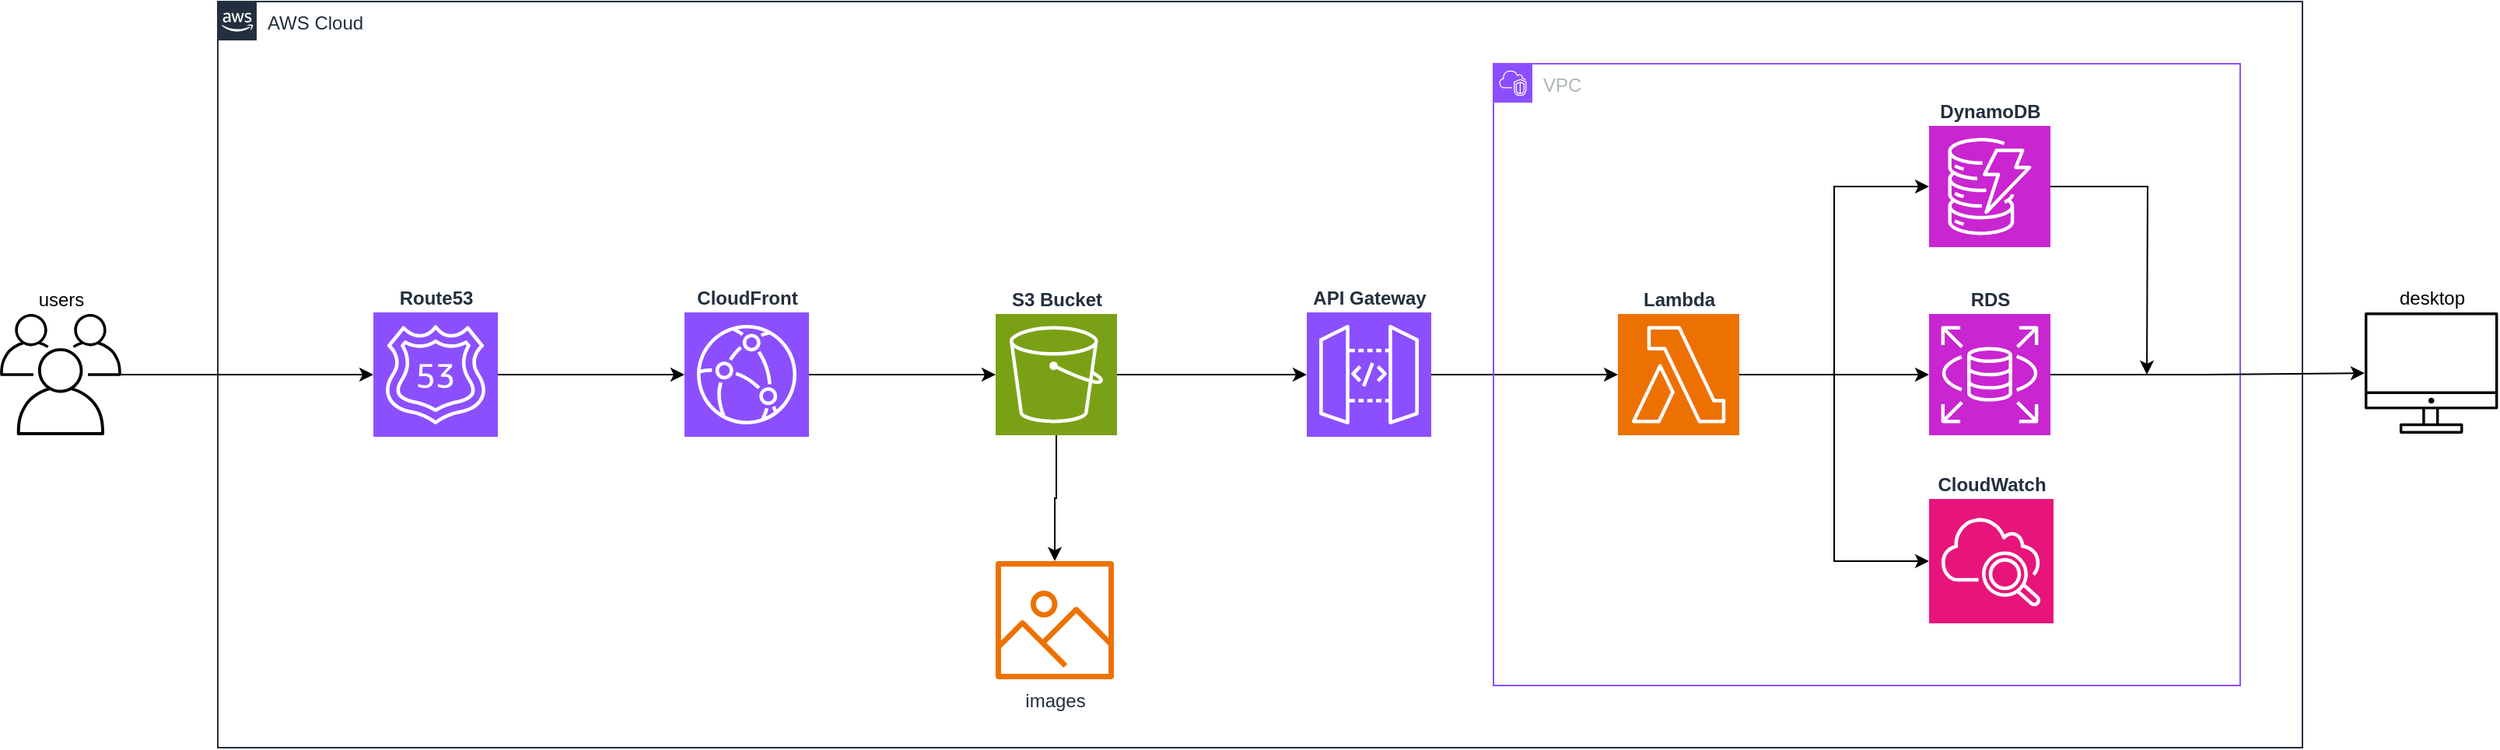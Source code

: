 <mxfile version="24.7.7">
  <diagram name="페이지-1" id="XfwaUmjW96GWK7kdkyID">
    <mxGraphModel dx="1193" dy="756" grid="1" gridSize="10" guides="1" tooltips="1" connect="1" arrows="1" fold="1" page="1" pageScale="1" pageWidth="827" pageHeight="1169" math="0" shadow="0">
      <root>
        <mxCell id="0" />
        <mxCell id="1" parent="0" />
        <mxCell id="xdMxrkSHNArbiC5SqSfr-36" value="AWS Cloud" style="points=[[0,0],[0.25,0],[0.5,0],[0.75,0],[1,0],[1,0.25],[1,0.5],[1,0.75],[1,1],[0.75,1],[0.5,1],[0.25,1],[0,1],[0,0.75],[0,0.5],[0,0.25]];outlineConnect=0;gradientColor=none;html=1;whiteSpace=wrap;fontSize=12;fontStyle=0;container=0;pointerEvents=0;collapsible=0;recursiveResize=0;shape=mxgraph.aws4.group;grIcon=mxgraph.aws4.group_aws_cloud_alt;strokeColor=#232F3E;fillColor=none;verticalAlign=top;align=left;spacingLeft=30;fontColor=#232F3E;dashed=0;" parent="1" vertex="1">
          <mxGeometry x="420" y="160" width="1340" height="480" as="geometry" />
        </mxCell>
        <mxCell id="sQOwnQionJlaqolMiqvO-9" style="edgeStyle=orthogonalEdgeStyle;rounded=0;orthogonalLoop=1;jettySize=auto;html=1;" parent="1" source="xdMxrkSHNArbiC5SqSfr-8" target="xdMxrkSHNArbiC5SqSfr-7" edge="1">
          <mxGeometry relative="1" as="geometry" />
        </mxCell>
        <mxCell id="sQOwnQionJlaqolMiqvO-10" style="edgeStyle=orthogonalEdgeStyle;rounded=0;orthogonalLoop=1;jettySize=auto;html=1;" parent="1" source="xdMxrkSHNArbiC5SqSfr-7" target="xdMxrkSHNArbiC5SqSfr-30" edge="1">
          <mxGeometry relative="1" as="geometry" />
        </mxCell>
        <mxCell id="sQOwnQionJlaqolMiqvO-14" style="edgeStyle=orthogonalEdgeStyle;rounded=0;orthogonalLoop=1;jettySize=auto;html=1;" parent="1" source="xdMxrkSHNArbiC5SqSfr-30" target="xdMxrkSHNArbiC5SqSfr-11" edge="1">
          <mxGeometry relative="1" as="geometry" />
        </mxCell>
        <mxCell id="xdMxrkSHNArbiC5SqSfr-11" value="images" style="sketch=0;outlineConnect=0;fontColor=#232F3E;gradientColor=none;fillColor=#ED7100;strokeColor=none;dashed=0;verticalLabelPosition=bottom;verticalAlign=top;align=center;html=1;fontSize=12;fontStyle=0;aspect=fixed;pointerEvents=1;shape=mxgraph.aws4.container_registry_image;labelPosition=center;" parent="1" vertex="1">
          <mxGeometry x="920" y="520" width="76" height="76" as="geometry" />
        </mxCell>
        <mxCell id="sQOwnQionJlaqolMiqvO-11" style="edgeStyle=orthogonalEdgeStyle;rounded=0;orthogonalLoop=1;jettySize=auto;html=1;entryX=0;entryY=0.5;entryDx=0;entryDy=0;entryPerimeter=0;" parent="1" source="xdMxrkSHNArbiC5SqSfr-30" target="xdMxrkSHNArbiC5SqSfr-6" edge="1">
          <mxGeometry relative="1" as="geometry" />
        </mxCell>
        <mxCell id="xdMxrkSHNArbiC5SqSfr-6" value="API Gateway" style="sketch=0;points=[[0,0,0],[0.25,0,0],[0.5,0,0],[0.75,0,0],[1,0,0],[0,1,0],[0.25,1,0],[0.5,1,0],[0.75,1,0],[1,1,0],[0,0.25,0],[0,0.5,0],[0,0.75,0],[1,0.25,0],[1,0.5,0],[1,0.75,0]];outlineConnect=0;fontColor=#232F3E;fillColor=#8C4FFF;strokeColor=#ffffff;dashed=0;verticalLabelPosition=top;verticalAlign=bottom;align=center;html=1;fontSize=12;fontStyle=1;aspect=fixed;shape=mxgraph.aws4.resourceIcon;resIcon=mxgraph.aws4.api_gateway;labelPosition=center;" parent="1" vertex="1">
          <mxGeometry x="1120" y="360" width="80" height="80" as="geometry" />
        </mxCell>
        <mxCell id="xdMxrkSHNArbiC5SqSfr-30" value="S3 Bucket" style="sketch=0;points=[[0,0,0],[0.25,0,0],[0.5,0,0],[0.75,0,0],[1,0,0],[0,1,0],[0.25,1,0],[0.5,1,0],[0.75,1,0],[1,1,0],[0,0.25,0],[0,0.5,0],[0,0.75,0],[1,0.25,0],[1,0.5,0],[1,0.75,0]];outlineConnect=0;fontColor=#232F3E;fillColor=#7AA116;strokeColor=#ffffff;dashed=0;verticalLabelPosition=top;verticalAlign=bottom;align=center;html=1;fontSize=12;fontStyle=1;aspect=fixed;shape=mxgraph.aws4.resourceIcon;resIcon=mxgraph.aws4.s3;labelPosition=center;" parent="1" vertex="1">
          <mxGeometry x="920" y="361" width="78" height="78" as="geometry" />
        </mxCell>
        <mxCell id="xdMxrkSHNArbiC5SqSfr-7" value="CloudFront" style="sketch=0;points=[[0,0,0],[0.25,0,0],[0.5,0,0],[0.75,0,0],[1,0,0],[0,1,0],[0.25,1,0],[0.5,1,0],[0.75,1,0],[1,1,0],[0,0.25,0],[0,0.5,0],[0,0.75,0],[1,0.25,0],[1,0.5,0],[1,0.75,0]];outlineConnect=0;fontColor=#232F3E;fillColor=#8C4FFF;strokeColor=#ffffff;dashed=0;verticalLabelPosition=top;verticalAlign=bottom;align=center;html=1;fontSize=12;fontStyle=1;aspect=fixed;shape=mxgraph.aws4.resourceIcon;resIcon=mxgraph.aws4.cloudfront;labelPosition=center;" parent="1" vertex="1">
          <mxGeometry x="720" y="360" width="80" height="80" as="geometry" />
        </mxCell>
        <mxCell id="xdMxrkSHNArbiC5SqSfr-8" value="Route53" style="sketch=0;points=[[0,0,0],[0.25,0,0],[0.5,0,0],[0.75,0,0],[1,0,0],[0,1,0],[0.25,1,0],[0.5,1,0],[0.75,1,0],[1,1,0],[0,0.25,0],[0,0.5,0],[0,0.75,0],[1,0.25,0],[1,0.5,0],[1,0.75,0]];outlineConnect=0;fontColor=#232F3E;fillColor=#8C4FFF;strokeColor=#ffffff;dashed=0;verticalLabelPosition=top;verticalAlign=bottom;align=center;html=1;fontSize=12;fontStyle=1;aspect=fixed;shape=mxgraph.aws4.resourceIcon;resIcon=mxgraph.aws4.route_53;labelPosition=center;" parent="1" vertex="1">
          <mxGeometry x="520" y="360" width="80" height="80" as="geometry" />
        </mxCell>
        <mxCell id="9rFwmQ0psPOrCt0c3SDo-2" style="edgeStyle=orthogonalEdgeStyle;rounded=0;orthogonalLoop=1;jettySize=auto;html=1;" edge="1" parent="1" source="qaN0fHDlbhbeR5WrX8cq-39" target="8OuZS5UTLwjdeKiVT8P8-3">
          <mxGeometry relative="1" as="geometry" />
        </mxCell>
        <mxCell id="qaN0fHDlbhbeR5WrX8cq-39" value="Lambda" style="sketch=0;points=[[0,0,0],[0.25,0,0],[0.5,0,0],[0.75,0,0],[1,0,0],[0,1,0],[0.25,1,0],[0.5,1,0],[0.75,1,0],[1,1,0],[0,0.25,0],[0,0.5,0],[0,0.75,0],[1,0.25,0],[1,0.5,0],[1,0.75,0]];outlineConnect=0;fontColor=#232F3E;fillColor=#ED7100;strokeColor=#ffffff;dashed=0;verticalLabelPosition=top;verticalAlign=bottom;align=center;html=1;fontSize=12;fontStyle=1;aspect=fixed;shape=mxgraph.aws4.resourceIcon;resIcon=mxgraph.aws4.lambda;labelPosition=center;" parent="1" vertex="1">
          <mxGeometry x="1320" y="361" width="78" height="78" as="geometry" />
        </mxCell>
        <mxCell id="sQOwnQionJlaqolMiqvO-34" value="desktop" style="sketch=0;outlineConnect=0;gradientColor=none;fontColor=#000000;strokeColor=none;fillColor=#000000;dashed=0;verticalLabelPosition=top;verticalAlign=bottom;align=center;html=1;fontSize=12;fontStyle=0;aspect=fixed;shape=mxgraph.aws4.illustration_desktop;pointerEvents=1;labelPosition=center;" parent="1" vertex="1">
          <mxGeometry x="1800" y="360" width="85.71" height="78" as="geometry" />
        </mxCell>
        <mxCell id="sQOwnQionJlaqolMiqvO-39" style="edgeStyle=orthogonalEdgeStyle;rounded=0;orthogonalLoop=1;jettySize=auto;html=1;" parent="1" source="sQOwnQionJlaqolMiqvO-35" target="xdMxrkSHNArbiC5SqSfr-8" edge="1">
          <mxGeometry relative="1" as="geometry" />
        </mxCell>
        <mxCell id="sQOwnQionJlaqolMiqvO-35" value="users" style="sketch=0;outlineConnect=0;gradientColor=none;fontColor=#000000;strokeColor=none;fillColor=#000000;dashed=0;verticalLabelPosition=top;verticalAlign=bottom;align=center;html=1;fontSize=12;fontStyle=0;aspect=fixed;shape=mxgraph.aws4.illustration_users;pointerEvents=1;labelPosition=center;" parent="1" vertex="1">
          <mxGeometry x="280" y="361" width="78" height="78" as="geometry" />
        </mxCell>
        <mxCell id="8OuZS5UTLwjdeKiVT8P8-1" style="edgeStyle=orthogonalEdgeStyle;rounded=0;orthogonalLoop=1;jettySize=auto;html=1;entryX=0;entryY=0.5;entryDx=0;entryDy=0;entryPerimeter=0;" parent="1" source="xdMxrkSHNArbiC5SqSfr-6" target="qaN0fHDlbhbeR5WrX8cq-39" edge="1">
          <mxGeometry relative="1" as="geometry" />
        </mxCell>
        <mxCell id="8OuZS5UTLwjdeKiVT8P8-2" value="VPC" style="points=[[0,0],[0.25,0],[0.5,0],[0.75,0],[1,0],[1,0.25],[1,0.5],[1,0.75],[1,1],[0.75,1],[0.5,1],[0.25,1],[0,1],[0,0.75],[0,0.5],[0,0.25]];outlineConnect=0;gradientColor=none;html=1;whiteSpace=wrap;fontSize=12;fontStyle=0;container=1;pointerEvents=0;collapsible=0;recursiveResize=0;shape=mxgraph.aws4.group;grIcon=mxgraph.aws4.group_vpc2;strokeColor=#8C4FFF;fillColor=none;verticalAlign=top;align=left;spacingLeft=30;fontColor=#AAB7B8;dashed=0;" parent="1" vertex="1">
          <mxGeometry x="1240" y="200" width="480" height="400" as="geometry" />
        </mxCell>
        <mxCell id="xdMxrkSHNArbiC5SqSfr-22" value="Cloud&lt;span style=&quot;background-color: initial;&quot;&gt;Watch&lt;/span&gt;" style="sketch=0;points=[[0,0,0],[0.25,0,0],[0.5,0,0],[0.75,0,0],[1,0,0],[0,1,0],[0.25,1,0],[0.5,1,0],[0.75,1,0],[1,1,0],[0,0.25,0],[0,0.5,0],[0,0.75,0],[1,0.25,0],[1,0.5,0],[1,0.75,0]];points=[[0,0,0],[0.25,0,0],[0.5,0,0],[0.75,0,0],[1,0,0],[0,1,0],[0.25,1,0],[0.5,1,0],[0.75,1,0],[1,1,0],[0,0.25,0],[0,0.5,0],[0,0.75,0],[1,0.25,0],[1,0.5,0],[1,0.75,0]];outlineConnect=0;fontColor=#232F3E;fillColor=#E7157B;strokeColor=#ffffff;dashed=0;verticalLabelPosition=top;verticalAlign=bottom;align=center;html=1;fontSize=12;fontStyle=1;aspect=fixed;shape=mxgraph.aws4.resourceIcon;resIcon=mxgraph.aws4.cloudwatch_2;labelPosition=center;" parent="8OuZS5UTLwjdeKiVT8P8-2" vertex="1">
          <mxGeometry x="280" y="280" width="80" height="80" as="geometry" />
        </mxCell>
        <mxCell id="8OuZS5UTLwjdeKiVT8P8-3" value="RDS" style="sketch=0;points=[[0,0,0],[0.25,0,0],[0.5,0,0],[0.75,0,0],[1,0,0],[0,1,0],[0.25,1,0],[0.5,1,0],[0.75,1,0],[1,1,0],[0,0.25,0],[0,0.5,0],[0,0.75,0],[1,0.25,0],[1,0.5,0],[1,0.75,0]];outlineConnect=0;fontColor=#232F3E;fillColor=#C925D1;strokeColor=#ffffff;dashed=0;verticalLabelPosition=top;verticalAlign=bottom;align=center;html=1;fontSize=12;fontStyle=1;aspect=fixed;shape=mxgraph.aws4.resourceIcon;resIcon=mxgraph.aws4.rds;labelPosition=center;" parent="8OuZS5UTLwjdeKiVT8P8-2" vertex="1">
          <mxGeometry x="280" y="161" width="78" height="78" as="geometry" />
        </mxCell>
        <mxCell id="9rFwmQ0psPOrCt0c3SDo-4" style="edgeStyle=orthogonalEdgeStyle;rounded=0;orthogonalLoop=1;jettySize=auto;html=1;" edge="1" parent="8OuZS5UTLwjdeKiVT8P8-2" source="sQOwnQionJlaqolMiqvO-7">
          <mxGeometry relative="1" as="geometry">
            <mxPoint x="420" y="200" as="targetPoint" />
          </mxGeometry>
        </mxCell>
        <mxCell id="sQOwnQionJlaqolMiqvO-7" value="DynamoDB" style="sketch=0;points=[[0,0,0],[0.25,0,0],[0.5,0,0],[0.75,0,0],[1,0,0],[0,1,0],[0.25,1,0],[0.5,1,0],[0.75,1,0],[1,1,0],[0,0.25,0],[0,0.5,0],[0,0.75,0],[1,0.25,0],[1,0.5,0],[1,0.75,0]];outlineConnect=0;fontColor=#232F3E;fillColor=#C925D1;strokeColor=#ffffff;dashed=0;verticalLabelPosition=top;verticalAlign=bottom;align=center;html=1;fontSize=12;fontStyle=1;aspect=fixed;shape=mxgraph.aws4.resourceIcon;resIcon=mxgraph.aws4.dynamodb;labelPosition=center;" parent="8OuZS5UTLwjdeKiVT8P8-2" vertex="1">
          <mxGeometry x="280" y="40" width="78" height="78" as="geometry" />
        </mxCell>
        <mxCell id="8OuZS5UTLwjdeKiVT8P8-5" style="edgeStyle=orthogonalEdgeStyle;rounded=0;orthogonalLoop=1;jettySize=auto;html=1;entryX=0;entryY=0.5;entryDx=0;entryDy=0;entryPerimeter=0;" parent="1" source="qaN0fHDlbhbeR5WrX8cq-39" target="xdMxrkSHNArbiC5SqSfr-22" edge="1">
          <mxGeometry relative="1" as="geometry" />
        </mxCell>
        <mxCell id="9rFwmQ0psPOrCt0c3SDo-1" style="edgeStyle=orthogonalEdgeStyle;rounded=0;orthogonalLoop=1;jettySize=auto;html=1;entryX=0;entryY=0.5;entryDx=0;entryDy=0;entryPerimeter=0;" edge="1" parent="1" source="qaN0fHDlbhbeR5WrX8cq-39" target="sQOwnQionJlaqolMiqvO-7">
          <mxGeometry relative="1" as="geometry" />
        </mxCell>
        <mxCell id="9rFwmQ0psPOrCt0c3SDo-3" style="edgeStyle=orthogonalEdgeStyle;rounded=0;orthogonalLoop=1;jettySize=auto;html=1;" edge="1" parent="1" source="8OuZS5UTLwjdeKiVT8P8-3" target="sQOwnQionJlaqolMiqvO-34">
          <mxGeometry relative="1" as="geometry" />
        </mxCell>
      </root>
    </mxGraphModel>
  </diagram>
</mxfile>
